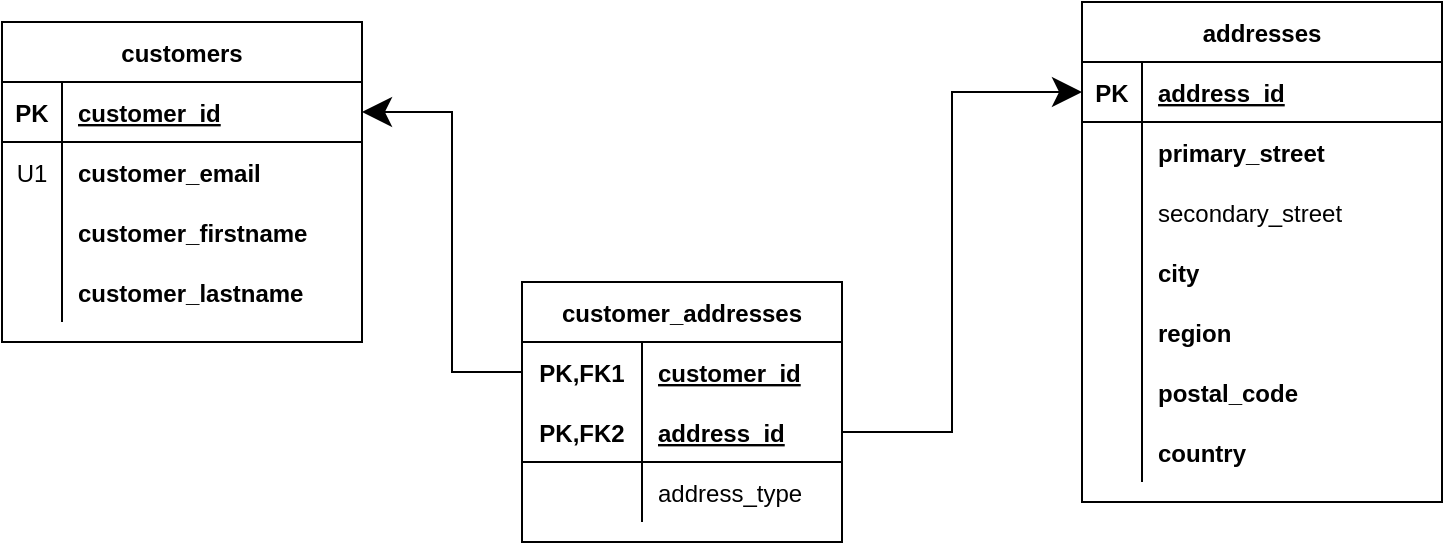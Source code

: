 <mxfile version="13.7.3" type="device" pages="4"><diagram id="KwoqDCGOWeczC91EUXpe" name="Walkthru Step2"><mxGraphModel dx="1422" dy="822" grid="0" gridSize="10" guides="1" tooltips="1" connect="1" arrows="1" fold="1" page="1" pageScale="1" pageWidth="850" pageHeight="1100" math="0" shadow="0"><root><mxCell id="0"/><mxCell id="1" parent="0"/><mxCell id="Gnk9GzmTpvTx-z0G4DVT-79" style="edgeStyle=orthogonalEdgeStyle;rounded=0;orthogonalLoop=1;jettySize=auto;html=1;entryX=0;entryY=0.5;entryDx=0;entryDy=0;startSize=12;endSize=12;" edge="1" parent="1" source="Gnk9GzmTpvTx-z0G4DVT-18" target="Gnk9GzmTpvTx-z0G4DVT-28"><mxGeometry relative="1" as="geometry"/></mxCell><mxCell id="Gnk9GzmTpvTx-z0G4DVT-81" style="edgeStyle=orthogonalEdgeStyle;rounded=0;orthogonalLoop=1;jettySize=auto;html=1;entryX=1;entryY=0.5;entryDx=0;entryDy=0;startSize=12;endSize=12;" edge="1" parent="1" source="Gnk9GzmTpvTx-z0G4DVT-15" target="Gnk9GzmTpvTx-z0G4DVT-2"><mxGeometry relative="1" as="geometry"/></mxCell><mxCell id="Gnk9GzmTpvTx-z0G4DVT-27" value="addresses" style="shape=table;startSize=30;container=1;collapsible=1;childLayout=tableLayout;fixedRows=1;rowLines=0;fontStyle=1;align=center;resizeLast=1;" vertex="1" parent="1"><mxGeometry x="608" y="171" width="180" height="250" as="geometry"/></mxCell><mxCell id="Gnk9GzmTpvTx-z0G4DVT-28" value="" style="shape=partialRectangle;collapsible=0;dropTarget=0;pointerEvents=0;fillColor=none;top=0;left=0;bottom=1;right=0;points=[[0,0.5],[1,0.5]];portConstraint=eastwest;" vertex="1" parent="Gnk9GzmTpvTx-z0G4DVT-27"><mxGeometry y="30" width="180" height="30" as="geometry"/></mxCell><mxCell id="Gnk9GzmTpvTx-z0G4DVT-29" value="PK" style="shape=partialRectangle;connectable=0;fillColor=none;top=0;left=0;bottom=0;right=0;fontStyle=1;overflow=hidden;" vertex="1" parent="Gnk9GzmTpvTx-z0G4DVT-28"><mxGeometry width="30" height="30" as="geometry"/></mxCell><mxCell id="Gnk9GzmTpvTx-z0G4DVT-30" value="address_id" style="shape=partialRectangle;connectable=0;fillColor=none;top=0;left=0;bottom=0;right=0;align=left;spacingLeft=6;fontStyle=5;overflow=hidden;" vertex="1" parent="Gnk9GzmTpvTx-z0G4DVT-28"><mxGeometry x="30" width="150" height="30" as="geometry"/></mxCell><mxCell id="Gnk9GzmTpvTx-z0G4DVT-31" value="" style="shape=partialRectangle;collapsible=0;dropTarget=0;pointerEvents=0;fillColor=none;top=0;left=0;bottom=0;right=0;points=[[0,0.5],[1,0.5]];portConstraint=eastwest;" vertex="1" parent="Gnk9GzmTpvTx-z0G4DVT-27"><mxGeometry y="60" width="180" height="30" as="geometry"/></mxCell><mxCell id="Gnk9GzmTpvTx-z0G4DVT-32" value="" style="shape=partialRectangle;connectable=0;fillColor=none;top=0;left=0;bottom=0;right=0;editable=1;overflow=hidden;" vertex="1" parent="Gnk9GzmTpvTx-z0G4DVT-31"><mxGeometry width="30" height="30" as="geometry"/></mxCell><mxCell id="Gnk9GzmTpvTx-z0G4DVT-33" value="primary_street" style="shape=partialRectangle;connectable=0;fillColor=none;top=0;left=0;bottom=0;right=0;align=left;spacingLeft=6;overflow=hidden;fontStyle=1" vertex="1" parent="Gnk9GzmTpvTx-z0G4DVT-31"><mxGeometry x="30" width="150" height="30" as="geometry"/></mxCell><mxCell id="Gnk9GzmTpvTx-z0G4DVT-34" value="" style="shape=partialRectangle;collapsible=0;dropTarget=0;pointerEvents=0;fillColor=none;top=0;left=0;bottom=0;right=0;points=[[0,0.5],[1,0.5]];portConstraint=eastwest;" vertex="1" parent="Gnk9GzmTpvTx-z0G4DVT-27"><mxGeometry y="90" width="180" height="30" as="geometry"/></mxCell><mxCell id="Gnk9GzmTpvTx-z0G4DVT-35" value="" style="shape=partialRectangle;connectable=0;fillColor=none;top=0;left=0;bottom=0;right=0;editable=1;overflow=hidden;" vertex="1" parent="Gnk9GzmTpvTx-z0G4DVT-34"><mxGeometry width="30" height="30" as="geometry"/></mxCell><mxCell id="Gnk9GzmTpvTx-z0G4DVT-36" value="secondary_street" style="shape=partialRectangle;connectable=0;fillColor=none;top=0;left=0;bottom=0;right=0;align=left;spacingLeft=6;overflow=hidden;" vertex="1" parent="Gnk9GzmTpvTx-z0G4DVT-34"><mxGeometry x="30" width="150" height="30" as="geometry"/></mxCell><mxCell id="Gnk9GzmTpvTx-z0G4DVT-37" value="" style="shape=partialRectangle;collapsible=0;dropTarget=0;pointerEvents=0;fillColor=none;top=0;left=0;bottom=0;right=0;points=[[0,0.5],[1,0.5]];portConstraint=eastwest;" vertex="1" parent="Gnk9GzmTpvTx-z0G4DVT-27"><mxGeometry y="120" width="180" height="30" as="geometry"/></mxCell><mxCell id="Gnk9GzmTpvTx-z0G4DVT-38" value="" style="shape=partialRectangle;connectable=0;fillColor=none;top=0;left=0;bottom=0;right=0;editable=1;overflow=hidden;" vertex="1" parent="Gnk9GzmTpvTx-z0G4DVT-37"><mxGeometry width="30" height="30" as="geometry"/></mxCell><mxCell id="Gnk9GzmTpvTx-z0G4DVT-39" value="city" style="shape=partialRectangle;connectable=0;fillColor=none;top=0;left=0;bottom=0;right=0;align=left;spacingLeft=6;overflow=hidden;fontStyle=1" vertex="1" parent="Gnk9GzmTpvTx-z0G4DVT-37"><mxGeometry x="30" width="150" height="30" as="geometry"/></mxCell><mxCell id="Gnk9GzmTpvTx-z0G4DVT-69" value="" style="shape=partialRectangle;collapsible=0;dropTarget=0;pointerEvents=0;fillColor=none;top=0;left=0;bottom=0;right=0;points=[[0,0.5],[1,0.5]];portConstraint=eastwest;" vertex="1" parent="Gnk9GzmTpvTx-z0G4DVT-27"><mxGeometry y="150" width="180" height="30" as="geometry"/></mxCell><mxCell id="Gnk9GzmTpvTx-z0G4DVT-70" value="" style="shape=partialRectangle;connectable=0;fillColor=none;top=0;left=0;bottom=0;right=0;editable=1;overflow=hidden;" vertex="1" parent="Gnk9GzmTpvTx-z0G4DVT-69"><mxGeometry width="30" height="30" as="geometry"/></mxCell><mxCell id="Gnk9GzmTpvTx-z0G4DVT-71" value="region" style="shape=partialRectangle;connectable=0;fillColor=none;top=0;left=0;bottom=0;right=0;align=left;spacingLeft=6;overflow=hidden;fontStyle=1" vertex="1" parent="Gnk9GzmTpvTx-z0G4DVT-69"><mxGeometry x="30" width="150" height="30" as="geometry"/></mxCell><mxCell id="Gnk9GzmTpvTx-z0G4DVT-72" value="" style="shape=partialRectangle;collapsible=0;dropTarget=0;pointerEvents=0;fillColor=none;top=0;left=0;bottom=0;right=0;points=[[0,0.5],[1,0.5]];portConstraint=eastwest;" vertex="1" parent="Gnk9GzmTpvTx-z0G4DVT-27"><mxGeometry y="180" width="180" height="30" as="geometry"/></mxCell><mxCell id="Gnk9GzmTpvTx-z0G4DVT-73" value="" style="shape=partialRectangle;connectable=0;fillColor=none;top=0;left=0;bottom=0;right=0;editable=1;overflow=hidden;" vertex="1" parent="Gnk9GzmTpvTx-z0G4DVT-72"><mxGeometry width="30" height="30" as="geometry"/></mxCell><mxCell id="Gnk9GzmTpvTx-z0G4DVT-74" value="postal_code" style="shape=partialRectangle;connectable=0;fillColor=none;top=0;left=0;bottom=0;right=0;align=left;spacingLeft=6;overflow=hidden;fontStyle=1" vertex="1" parent="Gnk9GzmTpvTx-z0G4DVT-72"><mxGeometry x="30" width="150" height="30" as="geometry"/></mxCell><mxCell id="Gnk9GzmTpvTx-z0G4DVT-75" value="" style="shape=partialRectangle;collapsible=0;dropTarget=0;pointerEvents=0;fillColor=none;top=0;left=0;bottom=0;right=0;points=[[0,0.5],[1,0.5]];portConstraint=eastwest;" vertex="1" parent="Gnk9GzmTpvTx-z0G4DVT-27"><mxGeometry y="210" width="180" height="30" as="geometry"/></mxCell><mxCell id="Gnk9GzmTpvTx-z0G4DVT-76" value="" style="shape=partialRectangle;connectable=0;fillColor=none;top=0;left=0;bottom=0;right=0;editable=1;overflow=hidden;" vertex="1" parent="Gnk9GzmTpvTx-z0G4DVT-75"><mxGeometry width="30" height="30" as="geometry"/></mxCell><mxCell id="Gnk9GzmTpvTx-z0G4DVT-77" value="country" style="shape=partialRectangle;connectable=0;fillColor=none;top=0;left=0;bottom=0;right=0;align=left;spacingLeft=6;overflow=hidden;fontStyle=1" vertex="1" parent="Gnk9GzmTpvTx-z0G4DVT-75"><mxGeometry x="30" width="150" height="30" as="geometry"/></mxCell><mxCell id="Gnk9GzmTpvTx-z0G4DVT-1" value="customers" style="shape=table;startSize=30;container=1;collapsible=1;childLayout=tableLayout;fixedRows=1;rowLines=0;fontStyle=1;align=center;resizeLast=1;" vertex="1" parent="1"><mxGeometry x="68" y="181" width="180" height="160" as="geometry"/></mxCell><mxCell id="Gnk9GzmTpvTx-z0G4DVT-2" value="" style="shape=partialRectangle;collapsible=0;dropTarget=0;pointerEvents=0;fillColor=none;top=0;left=0;bottom=1;right=0;points=[[0,0.5],[1,0.5]];portConstraint=eastwest;" vertex="1" parent="Gnk9GzmTpvTx-z0G4DVT-1"><mxGeometry y="30" width="180" height="30" as="geometry"/></mxCell><mxCell id="Gnk9GzmTpvTx-z0G4DVT-3" value="PK" style="shape=partialRectangle;connectable=0;fillColor=none;top=0;left=0;bottom=0;right=0;fontStyle=1;overflow=hidden;" vertex="1" parent="Gnk9GzmTpvTx-z0G4DVT-2"><mxGeometry width="30" height="30" as="geometry"/></mxCell><mxCell id="Gnk9GzmTpvTx-z0G4DVT-4" value="customer_id" style="shape=partialRectangle;connectable=0;fillColor=none;top=0;left=0;bottom=0;right=0;align=left;spacingLeft=6;fontStyle=5;overflow=hidden;" vertex="1" parent="Gnk9GzmTpvTx-z0G4DVT-2"><mxGeometry x="30" width="150" height="30" as="geometry"/></mxCell><mxCell id="Gnk9GzmTpvTx-z0G4DVT-5" value="" style="shape=partialRectangle;collapsible=0;dropTarget=0;pointerEvents=0;fillColor=none;top=0;left=0;bottom=0;right=0;points=[[0,0.5],[1,0.5]];portConstraint=eastwest;" vertex="1" parent="Gnk9GzmTpvTx-z0G4DVT-1"><mxGeometry y="60" width="180" height="30" as="geometry"/></mxCell><mxCell id="Gnk9GzmTpvTx-z0G4DVT-6" value="U1" style="shape=partialRectangle;connectable=0;fillColor=none;top=0;left=0;bottom=0;right=0;editable=1;overflow=hidden;" vertex="1" parent="Gnk9GzmTpvTx-z0G4DVT-5"><mxGeometry width="30" height="30" as="geometry"/></mxCell><mxCell id="Gnk9GzmTpvTx-z0G4DVT-7" value="customer_email" style="shape=partialRectangle;connectable=0;fillColor=none;top=0;left=0;bottom=0;right=0;align=left;spacingLeft=6;overflow=hidden;fontStyle=1" vertex="1" parent="Gnk9GzmTpvTx-z0G4DVT-5"><mxGeometry x="30" width="150" height="30" as="geometry"/></mxCell><mxCell id="Gnk9GzmTpvTx-z0G4DVT-8" value="" style="shape=partialRectangle;collapsible=0;dropTarget=0;pointerEvents=0;fillColor=none;top=0;left=0;bottom=0;right=0;points=[[0,0.5],[1,0.5]];portConstraint=eastwest;" vertex="1" parent="Gnk9GzmTpvTx-z0G4DVT-1"><mxGeometry y="90" width="180" height="30" as="geometry"/></mxCell><mxCell id="Gnk9GzmTpvTx-z0G4DVT-9" value="" style="shape=partialRectangle;connectable=0;fillColor=none;top=0;left=0;bottom=0;right=0;editable=1;overflow=hidden;" vertex="1" parent="Gnk9GzmTpvTx-z0G4DVT-8"><mxGeometry width="30" height="30" as="geometry"/></mxCell><mxCell id="Gnk9GzmTpvTx-z0G4DVT-10" value="customer_firstname" style="shape=partialRectangle;connectable=0;fillColor=none;top=0;left=0;bottom=0;right=0;align=left;spacingLeft=6;overflow=hidden;fontStyle=1" vertex="1" parent="Gnk9GzmTpvTx-z0G4DVT-8"><mxGeometry x="30" width="150" height="30" as="geometry"/></mxCell><mxCell id="Gnk9GzmTpvTx-z0G4DVT-11" value="" style="shape=partialRectangle;collapsible=0;dropTarget=0;pointerEvents=0;fillColor=none;top=0;left=0;bottom=0;right=0;points=[[0,0.5],[1,0.5]];portConstraint=eastwest;" vertex="1" parent="Gnk9GzmTpvTx-z0G4DVT-1"><mxGeometry y="120" width="180" height="30" as="geometry"/></mxCell><mxCell id="Gnk9GzmTpvTx-z0G4DVT-12" value="" style="shape=partialRectangle;connectable=0;fillColor=none;top=0;left=0;bottom=0;right=0;editable=1;overflow=hidden;" vertex="1" parent="Gnk9GzmTpvTx-z0G4DVT-11"><mxGeometry width="30" height="30" as="geometry"/></mxCell><mxCell id="Gnk9GzmTpvTx-z0G4DVT-13" value="customer_lastname" style="shape=partialRectangle;connectable=0;fillColor=none;top=0;left=0;bottom=0;right=0;align=left;spacingLeft=6;overflow=hidden;fontStyle=1" vertex="1" parent="Gnk9GzmTpvTx-z0G4DVT-11"><mxGeometry x="30" width="150" height="30" as="geometry"/></mxCell><mxCell id="Gnk9GzmTpvTx-z0G4DVT-14" value="customer_addresses" style="shape=table;startSize=30;container=1;collapsible=1;childLayout=tableLayout;fixedRows=1;rowLines=0;fontStyle=1;align=center;resizeLast=1;" vertex="1" parent="1"><mxGeometry x="328" y="311" width="160" height="130" as="geometry"/></mxCell><mxCell id="Gnk9GzmTpvTx-z0G4DVT-15" value="" style="shape=partialRectangle;collapsible=0;dropTarget=0;pointerEvents=0;fillColor=none;top=0;left=0;bottom=0;right=0;points=[[0,0.5],[1,0.5]];portConstraint=eastwest;" vertex="1" parent="Gnk9GzmTpvTx-z0G4DVT-14"><mxGeometry y="30" width="160" height="30" as="geometry"/></mxCell><mxCell id="Gnk9GzmTpvTx-z0G4DVT-16" value="PK,FK1" style="shape=partialRectangle;connectable=0;fillColor=none;top=0;left=0;bottom=0;right=0;fontStyle=1;overflow=hidden;" vertex="1" parent="Gnk9GzmTpvTx-z0G4DVT-15"><mxGeometry width="60" height="30" as="geometry"/></mxCell><mxCell id="Gnk9GzmTpvTx-z0G4DVT-17" value="customer_id" style="shape=partialRectangle;connectable=0;fillColor=none;top=0;left=0;bottom=0;right=0;align=left;spacingLeft=6;fontStyle=5;overflow=hidden;" vertex="1" parent="Gnk9GzmTpvTx-z0G4DVT-15"><mxGeometry x="60" width="100" height="30" as="geometry"/></mxCell><mxCell id="Gnk9GzmTpvTx-z0G4DVT-18" value="" style="shape=partialRectangle;collapsible=0;dropTarget=0;pointerEvents=0;fillColor=none;top=0;left=0;bottom=1;right=0;points=[[0,0.5],[1,0.5]];portConstraint=eastwest;" vertex="1" parent="Gnk9GzmTpvTx-z0G4DVT-14"><mxGeometry y="60" width="160" height="30" as="geometry"/></mxCell><mxCell id="Gnk9GzmTpvTx-z0G4DVT-19" value="PK,FK2" style="shape=partialRectangle;connectable=0;fillColor=none;top=0;left=0;bottom=0;right=0;fontStyle=1;overflow=hidden;" vertex="1" parent="Gnk9GzmTpvTx-z0G4DVT-18"><mxGeometry width="60" height="30" as="geometry"/></mxCell><mxCell id="Gnk9GzmTpvTx-z0G4DVT-20" value="address_id" style="shape=partialRectangle;connectable=0;fillColor=none;top=0;left=0;bottom=0;right=0;align=left;spacingLeft=6;fontStyle=5;overflow=hidden;" vertex="1" parent="Gnk9GzmTpvTx-z0G4DVT-18"><mxGeometry x="60" width="100" height="30" as="geometry"/></mxCell><mxCell id="Gnk9GzmTpvTx-z0G4DVT-21" value="" style="shape=partialRectangle;collapsible=0;dropTarget=0;pointerEvents=0;fillColor=none;top=0;left=0;bottom=0;right=0;points=[[0,0.5],[1,0.5]];portConstraint=eastwest;" vertex="1" parent="Gnk9GzmTpvTx-z0G4DVT-14"><mxGeometry y="90" width="160" height="30" as="geometry"/></mxCell><mxCell id="Gnk9GzmTpvTx-z0G4DVT-22" value="" style="shape=partialRectangle;connectable=0;fillColor=none;top=0;left=0;bottom=0;right=0;editable=1;overflow=hidden;" vertex="1" parent="Gnk9GzmTpvTx-z0G4DVT-21"><mxGeometry width="60" height="30" as="geometry"/></mxCell><mxCell id="Gnk9GzmTpvTx-z0G4DVT-23" value="address_type" style="shape=partialRectangle;connectable=0;fillColor=none;top=0;left=0;bottom=0;right=0;align=left;spacingLeft=6;overflow=hidden;" vertex="1" parent="Gnk9GzmTpvTx-z0G4DVT-21"><mxGeometry x="60" width="100" height="30" as="geometry"/></mxCell></root></mxGraphModel></diagram><diagram id="bujZEHdvtU-7WTv4cDrD" name="Walkthru Step 3"><mxGraphModel dx="1422" dy="822" grid="0" gridSize="10" guides="1" tooltips="1" connect="1" arrows="1" fold="1" page="1" pageScale="1" pageWidth="850" pageHeight="1100" math="0" shadow="0"><root><mxCell id="tPw-hAo4zkcUXcgUR7SE-0"/><mxCell id="tPw-hAo4zkcUXcgUR7SE-1" parent="tPw-hAo4zkcUXcgUR7SE-0"/><mxCell id="tPw-hAo4zkcUXcgUR7SE-16" style="edgeStyle=orthogonalEdgeStyle;rounded=0;orthogonalLoop=1;jettySize=auto;html=1;entryX=0;entryY=0.5;entryDx=0;entryDy=0;startArrow=ERmandOne;startFill=0;startSize=12;endArrow=ERzeroToMany;endFill=1;endSize=12;" edge="1" parent="tPw-hAo4zkcUXcgUR7SE-1" source="tPw-hAo4zkcUXcgUR7SE-6" target="tPw-hAo4zkcUXcgUR7SE-12"><mxGeometry relative="1" as="geometry"/></mxCell><mxCell id="tPw-hAo4zkcUXcgUR7SE-24" value="&lt;font style=&quot;font-size: 16px&quot;&gt;Requests&lt;/font&gt;" style="edgeLabel;html=1;align=center;verticalAlign=middle;resizable=0;points=[];" vertex="1" connectable="0" parent="tPw-hAo4zkcUXcgUR7SE-16"><mxGeometry x="-0.143" y="-1" relative="1" as="geometry"><mxPoint as="offset"/></mxGeometry></mxCell><mxCell id="tPw-hAo4zkcUXcgUR7SE-18" style="edgeStyle=orthogonalEdgeStyle;rounded=0;orthogonalLoop=1;jettySize=auto;html=1;entryX=0.5;entryY=1;entryDx=0;entryDy=0;startArrow=ERmandOne;startFill=0;startSize=12;endArrow=ERzeroToMany;endFill=1;endSize=12;" edge="1" parent="tPw-hAo4zkcUXcgUR7SE-1" source="tPw-hAo4zkcUXcgUR7SE-13" target="tPw-hAo4zkcUXcgUR7SE-12"><mxGeometry relative="1" as="geometry"/></mxCell><mxCell id="tPw-hAo4zkcUXcgUR7SE-20" value="&lt;font style=&quot;font-size: 16px&quot;&gt;Pickup Point&lt;/font&gt;" style="edgeLabel;html=1;align=center;verticalAlign=middle;resizable=0;points=[];" vertex="1" connectable="0" parent="tPw-hAo4zkcUXcgUR7SE-18"><mxGeometry x="-0.23" relative="1" as="geometry"><mxPoint as="offset"/></mxGeometry></mxCell><mxCell id="tPw-hAo4zkcUXcgUR7SE-19" style="edgeStyle=orthogonalEdgeStyle;rounded=0;orthogonalLoop=1;jettySize=auto;html=1;entryX=1;entryY=0.5;entryDx=0;entryDy=0;startArrow=ERmandOne;startFill=0;startSize=12;endArrow=ERzeroToMany;endFill=1;endSize=12;" edge="1" parent="tPw-hAo4zkcUXcgUR7SE-1" source="tPw-hAo4zkcUXcgUR7SE-13" target="tPw-hAo4zkcUXcgUR7SE-12"><mxGeometry relative="1" as="geometry"><Array as="points"><mxPoint x="589" y="246"/></Array></mxGeometry></mxCell><mxCell id="tPw-hAo4zkcUXcgUR7SE-21" value="&lt;font style=&quot;font-size: 16px&quot;&gt;Drop off Point&lt;/font&gt;" style="edgeLabel;html=1;align=center;verticalAlign=middle;resizable=0;points=[];" vertex="1" connectable="0" parent="tPw-hAo4zkcUXcgUR7SE-19"><mxGeometry x="-0.178" y="47" relative="1" as="geometry"><mxPoint x="-46" y="-47" as="offset"/></mxGeometry></mxCell><mxCell id="tPw-hAo4zkcUXcgUR7SE-13" value="Locaction" style="swimlane;childLayout=stackLayout;horizontal=1;startSize=30;horizontalStack=0;rounded=1;fontSize=14;fontStyle=0;strokeWidth=2;resizeParent=0;resizeLast=1;shadow=0;dashed=0;align=center;" vertex="1" parent="tPw-hAo4zkcUXcgUR7SE-1"><mxGeometry x="534" y="362" width="110" height="78" as="geometry"/></mxCell><mxCell id="tPw-hAo4zkcUXcgUR7SE-14" value="+ name&#10;+ address [RC]" style="align=left;strokeColor=none;fillColor=none;spacingLeft=4;fontSize=12;verticalAlign=top;resizable=0;rotatable=0;part=1;" vertex="1" parent="tPw-hAo4zkcUXcgUR7SE-13"><mxGeometry y="30" width="110" height="48" as="geometry"/></mxCell><mxCell id="tPw-hAo4zkcUXcgUR7SE-15" style="edgeStyle=orthogonalEdgeStyle;rounded=0;orthogonalLoop=1;jettySize=auto;html=1;startSize=12;endSize=12;endArrow=ERzeroToMany;endFill=1;startArrow=ERmandOne;startFill=0;entryX=0;entryY=0.079;entryDx=0;entryDy=0;entryPerimeter=0;" edge="1" parent="tPw-hAo4zkcUXcgUR7SE-1" source="tPw-hAo4zkcUXcgUR7SE-3" target="tPw-hAo4zkcUXcgUR7SE-12"><mxGeometry relative="1" as="geometry"/></mxCell><mxCell id="tPw-hAo4zkcUXcgUR7SE-25" value="&lt;font style=&quot;font-size: 16px&quot;&gt;Picks Up&lt;/font&gt;" style="edgeLabel;html=1;align=center;verticalAlign=middle;resizable=0;points=[];" vertex="1" connectable="0" parent="tPw-hAo4zkcUXcgUR7SE-15"><mxGeometry x="-0.271" y="-17" relative="1" as="geometry"><mxPoint x="18" y="17" as="offset"/></mxGeometry></mxCell><mxCell id="tPw-hAo4zkcUXcgUR7SE-11" value="RideShare" style="swimlane;childLayout=stackLayout;horizontal=1;startSize=30;horizontalStack=0;rounded=1;fontSize=14;fontStyle=0;strokeWidth=2;resizeParent=0;resizeLast=1;shadow=0;dashed=0;align=center;" vertex="1" parent="tPw-hAo4zkcUXcgUR7SE-1"><mxGeometry x="312" y="171" width="110" height="119" as="geometry"/></mxCell><mxCell id="tPw-hAo4zkcUXcgUR7SE-12" value="+ ride date [R]&#10;+ ride fee [R]&#10;" style="align=left;strokeColor=none;fillColor=none;spacingLeft=4;fontSize=12;verticalAlign=top;resizable=0;rotatable=0;part=1;" vertex="1" parent="tPw-hAo4zkcUXcgUR7SE-11"><mxGeometry y="30" width="110" height="89" as="geometry"/></mxCell><mxCell id="tPw-hAo4zkcUXcgUR7SE-17" style="edgeStyle=orthogonalEdgeStyle;rounded=0;orthogonalLoop=1;jettySize=auto;html=1;entryX=0.445;entryY=0.008;entryDx=0;entryDy=0;entryPerimeter=0;startArrow=ERmandOne;startFill=0;startSize=12;endArrow=ERzeroToMany;endFill=1;endSize=12;" edge="1" parent="tPw-hAo4zkcUXcgUR7SE-1" source="tPw-hAo4zkcUXcgUR7SE-5" target="tPw-hAo4zkcUXcgUR7SE-11"><mxGeometry relative="1" as="geometry"/></mxCell><mxCell id="tPw-hAo4zkcUXcgUR7SE-26" value="&lt;span style=&quot;font-size: 16px&quot;&gt;Operates&lt;/span&gt;" style="edgeLabel;html=1;align=center;verticalAlign=middle;resizable=0;points=[];" vertex="1" connectable="0" parent="tPw-hAo4zkcUXcgUR7SE-17"><mxGeometry x="-0.111" y="1" relative="1" as="geometry"><mxPoint as="offset"/></mxGeometry></mxCell><mxCell id="tPw-hAo4zkcUXcgUR7SE-2" value="Vehicle" style="swimlane;childLayout=stackLayout;horizontal=1;startSize=30;horizontalStack=0;rounded=1;fontSize=14;fontStyle=0;strokeWidth=2;resizeParent=0;resizeLast=1;shadow=0;dashed=0;align=center;" vertex="1" parent="tPw-hAo4zkcUXcgUR7SE-1"><mxGeometry x="48" y="92" width="112" height="89" as="geometry"/></mxCell><mxCell id="tPw-hAo4zkcUXcgUR7SE-3" value="+ VIN [RU]&#10;+ Make&#10;+ Model" style="align=left;strokeColor=none;fillColor=none;spacingLeft=4;fontSize=12;verticalAlign=top;resizable=0;rotatable=0;part=1;" vertex="1" parent="tPw-hAo4zkcUXcgUR7SE-2"><mxGeometry y="30" width="112" height="59" as="geometry"/></mxCell><mxCell id="tPw-hAo4zkcUXcgUR7SE-6" value="Passenger" style="swimlane;childLayout=stackLayout;horizontal=1;startSize=30;horizontalStack=0;rounded=1;fontSize=14;fontStyle=0;strokeWidth=2;resizeParent=0;resizeLast=1;shadow=0;dashed=0;align=center;" vertex="1" parent="tPw-hAo4zkcUXcgUR7SE-1"><mxGeometry x="58" y="343" width="116" height="80" as="geometry"/></mxCell><mxCell id="tPw-hAo4zkcUXcgUR7SE-7" value="+ email [RU]&#10;+ name [RC]" style="align=left;strokeColor=none;fillColor=none;spacingLeft=4;fontSize=12;verticalAlign=top;resizable=0;rotatable=0;part=1;" vertex="1" parent="tPw-hAo4zkcUXcgUR7SE-6"><mxGeometry y="30" width="116" height="50" as="geometry"/></mxCell><mxCell id="tPw-hAo4zkcUXcgUR7SE-4" value="Driver" style="swimlane;childLayout=stackLayout;horizontal=1;startSize=30;horizontalStack=0;rounded=1;fontSize=14;fontStyle=0;strokeWidth=2;resizeParent=0;resizeLast=1;shadow=0;dashed=0;align=center;" vertex="1" parent="tPw-hAo4zkcUXcgUR7SE-1"><mxGeometry x="522" y="84" width="110" height="78" as="geometry"/></mxCell><mxCell id="tPw-hAo4zkcUXcgUR7SE-5" value="+ email [RU]&#10;+ name [RC]" style="align=left;strokeColor=none;fillColor=none;spacingLeft=4;fontSize=12;verticalAlign=top;resizable=0;rotatable=0;part=1;" vertex="1" parent="tPw-hAo4zkcUXcgUR7SE-4"><mxGeometry y="30" width="110" height="48" as="geometry"/></mxCell></root></mxGraphModel></diagram><diagram id="omNzsBzMs-tvcqpVNpRU" name="Question 4"><mxGraphModel dx="1422" dy="822" grid="0" gridSize="10" guides="1" tooltips="1" connect="1" arrows="1" fold="1" page="1" pageScale="1" pageWidth="850" pageHeight="1100" math="0" shadow="0"><root><mxCell id="dXbcGUozheGtvSk5N1wI-0"/><mxCell id="dXbcGUozheGtvSk5N1wI-1" parent="dXbcGUozheGtvSk5N1wI-0"/><mxCell id="z-cWFopYA2u744ay599d-0" value="Person" style="swimlane;childLayout=stackLayout;horizontal=1;startSize=30;horizontalStack=0;rounded=1;fontSize=14;fontStyle=0;strokeWidth=2;resizeParent=0;resizeLast=1;shadow=0;dashed=0;align=center;" vertex="1" parent="dXbcGUozheGtvSk5N1wI-1"><mxGeometry x="111" y="146" width="108" height="120" as="geometry"/></mxCell><mxCell id="z-cWFopYA2u744ay599d-1" value="+ name [RC]" style="align=left;strokeColor=none;fillColor=none;spacingLeft=4;fontSize=12;verticalAlign=top;resizable=0;rotatable=0;part=1;" vertex="1" parent="z-cWFopYA2u744ay599d-0"><mxGeometry y="30" width="108" height="90" as="geometry"/></mxCell><mxCell id="z-cWFopYA2u744ay599d-2" value="Movie" style="swimlane;childLayout=stackLayout;horizontal=1;startSize=30;horizontalStack=0;rounded=1;fontSize=14;fontStyle=0;strokeWidth=2;resizeParent=0;resizeLast=1;shadow=0;dashed=0;align=center;" vertex="1" parent="dXbcGUozheGtvSk5N1wI-1"><mxGeometry x="397" y="155" width="160" height="120" as="geometry"/></mxCell><mxCell id="z-cWFopYA2u744ay599d-3" value="+ name [R]&#10;+ MPAA Rating [R]&#10;+ length in minutes [R]&#10;+ Release Year [R]&#10;+ Genres [RM]" style="align=left;strokeColor=none;fillColor=none;spacingLeft=4;fontSize=12;verticalAlign=top;resizable=0;rotatable=0;part=1;" vertex="1" parent="z-cWFopYA2u744ay599d-2"><mxGeometry y="30" width="160" height="90" as="geometry"/></mxCell><mxCell id="z-cWFopYA2u744ay599d-4" value="Viewing" style="swimlane;childLayout=stackLayout;horizontal=1;startSize=30;horizontalStack=0;rounded=1;fontSize=14;fontStyle=0;strokeWidth=2;resizeParent=0;resizeLast=1;shadow=0;dashed=0;align=center;" vertex="1" parent="dXbcGUozheGtvSk5N1wI-1"><mxGeometry x="596" y="318" width="186" height="97" as="geometry"/></mxCell><mxCell id="z-cWFopYA2u744ay599d-5" value="+ date / time viewed [R]&#10;+ minutes watched [R]&#10;+ watched to completion [RD]" style="align=left;strokeColor=none;fillColor=none;spacingLeft=4;fontSize=12;verticalAlign=top;resizable=0;rotatable=0;part=1;" vertex="1" parent="z-cWFopYA2u744ay599d-4"><mxGeometry y="30" width="186" height="67" as="geometry"/></mxCell><mxCell id="z-cWFopYA2u744ay599d-12" style="edgeStyle=orthogonalEdgeStyle;rounded=0;orthogonalLoop=1;jettySize=auto;html=1;entryX=0.5;entryY=1;entryDx=0;entryDy=0;startArrow=ERmandOne;startFill=0;startSize=12;endArrow=ERzeroToMany;endFill=1;endSize=12;" edge="1" parent="dXbcGUozheGtvSk5N1wI-1" source="z-cWFopYA2u744ay599d-6" target="z-cWFopYA2u744ay599d-5"><mxGeometry relative="1" as="geometry"/></mxCell><mxCell id="z-cWFopYA2u744ay599d-6" value="Customer" style="swimlane;childLayout=stackLayout;horizontal=1;startSize=30;horizontalStack=0;rounded=1;fontSize=14;fontStyle=0;strokeWidth=2;resizeParent=0;resizeLast=1;shadow=0;dashed=0;align=center;" vertex="1" parent="dXbcGUozheGtvSk5N1wI-1"><mxGeometry x="604" y="579" width="160" height="120" as="geometry"/></mxCell><mxCell id="z-cWFopYA2u744ay599d-7" value="+ email [RU]&#10;+ name [R]&#10;+ address [R]&#10;" style="align=left;strokeColor=none;fillColor=none;spacingLeft=4;fontSize=12;verticalAlign=top;resizable=0;rotatable=0;part=1;" vertex="1" parent="z-cWFopYA2u744ay599d-6"><mxGeometry y="30" width="160" height="90" as="geometry"/></mxCell><mxCell id="z-cWFopYA2u744ay599d-10" style="edgeStyle=orthogonalEdgeStyle;rounded=0;orthogonalLoop=1;jettySize=auto;html=1;entryX=0.5;entryY=0;entryDx=0;entryDy=0;startArrow=ERmandOne;startFill=0;startSize=12;endArrow=ERzeroToMany;endFill=1;endSize=12;" edge="1" parent="dXbcGUozheGtvSk5N1wI-1" source="z-cWFopYA2u744ay599d-3" target="z-cWFopYA2u744ay599d-4"><mxGeometry relative="1" as="geometry"/></mxCell><mxCell id="z-cWFopYA2u744ay599d-13" style="edgeStyle=orthogonalEdgeStyle;rounded=0;orthogonalLoop=1;jettySize=auto;html=1;entryX=1;entryY=0.75;entryDx=0;entryDy=0;startArrow=ERoneToMany;startFill=0;startSize=12;endArrow=ERzeroToMany;endFill=1;endSize=12;" edge="1" parent="dXbcGUozheGtvSk5N1wI-1" source="z-cWFopYA2u744ay599d-3" target="z-cWFopYA2u744ay599d-1"><mxGeometry relative="1" as="geometry"/></mxCell><mxCell id="z-cWFopYA2u744ay599d-16" value="&lt;font style=&quot;font-size: 16px&quot;&gt;Directs&lt;/font&gt;" style="edgeLabel;html=1;align=center;verticalAlign=middle;resizable=0;points=[];" vertex="1" connectable="0" parent="z-cWFopYA2u744ay599d-13"><mxGeometry x="0.185" y="-1" relative="1" as="geometry"><mxPoint x="1" as="offset"/></mxGeometry></mxCell><mxCell id="z-cWFopYA2u744ay599d-14" style="edgeStyle=orthogonalEdgeStyle;rounded=0;orthogonalLoop=1;jettySize=auto;html=1;entryX=-0.012;entryY=0.122;entryDx=0;entryDy=0;entryPerimeter=0;startArrow=ERoneToMany;startFill=0;startSize=12;endArrow=ERoneToMany;endFill=0;endSize=12;" edge="1" parent="dXbcGUozheGtvSk5N1wI-1" source="z-cWFopYA2u744ay599d-1" target="z-cWFopYA2u744ay599d-3"><mxGeometry relative="1" as="geometry"><Array as="points"><mxPoint x="308" y="186"/><mxPoint x="308" y="196"/></Array></mxGeometry></mxCell><mxCell id="z-cWFopYA2u744ay599d-15" value="&lt;font style=&quot;font-size: 16px&quot;&gt;Acts&amp;nbsp;&lt;/font&gt;" style="edgeLabel;html=1;align=center;verticalAlign=middle;resizable=0;points=[];" vertex="1" connectable="0" parent="z-cWFopYA2u744ay599d-14"><mxGeometry x="-0.387" y="2" relative="1" as="geometry"><mxPoint as="offset"/></mxGeometry></mxCell><mxCell id="z-cWFopYA2u744ay599d-17" style="edgeStyle=orthogonalEdgeStyle;rounded=0;orthogonalLoop=1;jettySize=auto;html=1;startArrow=ERmandOne;startFill=0;startSize=12;endArrow=ERzeroToMany;endFill=1;endSize=12;" edge="1" parent="dXbcGUozheGtvSk5N1wI-1" source="z-cWFopYA2u744ay599d-7" target="z-cWFopYA2u744ay599d-9"><mxGeometry relative="1" as="geometry"/></mxCell><mxCell id="z-cWFopYA2u744ay599d-18" style="edgeStyle=orthogonalEdgeStyle;rounded=0;orthogonalLoop=1;jettySize=auto;html=1;startArrow=ERmandOne;startFill=0;startSize=12;endArrow=ERzeroToMany;endFill=1;endSize=12;" edge="1" parent="dXbcGUozheGtvSk5N1wI-1" source="z-cWFopYA2u744ay599d-3" target="z-cWFopYA2u744ay599d-8"><mxGeometry relative="1" as="geometry"/></mxCell><mxCell id="z-cWFopYA2u744ay599d-8" value="Review" style="swimlane;childLayout=stackLayout;horizontal=1;startSize=30;horizontalStack=0;rounded=1;fontSize=14;fontStyle=0;strokeWidth=2;resizeParent=0;resizeLast=1;shadow=0;dashed=0;align=center;" vertex="1" parent="dXbcGUozheGtvSk5N1wI-1"><mxGeometry x="345" y="398" width="160" height="120" as="geometry"/></mxCell><mxCell id="z-cWFopYA2u744ay599d-9" value="+ review date / time [R]&#10;+ star rating [R]&#10;+ comments" style="align=left;strokeColor=none;fillColor=none;spacingLeft=4;fontSize=12;verticalAlign=top;resizable=0;rotatable=0;part=1;" vertex="1" parent="z-cWFopYA2u744ay599d-8"><mxGeometry y="30" width="160" height="90" as="geometry"/></mxCell></root></mxGraphModel></diagram><diagram id="HsI3Z5JZ-uHksUbqPM4l" name="Question 5"><mxGraphModel dx="1422" dy="822" grid="0" gridSize="10" guides="1" tooltips="1" connect="1" arrows="1" fold="1" page="1" pageScale="1" pageWidth="850" pageHeight="1100" math="0" shadow="0"><root><mxCell id="mugsDfyo3QWqc8KgbkEM-0"/><mxCell id="mugsDfyo3QWqc8KgbkEM-1" parent="mugsDfyo3QWqc8KgbkEM-0"/><mxCell id="TC4TwNCYjOUreLUa1Vw8-0" value="foo" style="swimlane;childLayout=stackLayout;horizontal=1;startSize=30;horizontalStack=0;rounded=1;fontSize=14;fontStyle=0;strokeWidth=2;resizeParent=0;resizeLast=1;shadow=0;dashed=0;align=center;" vertex="1" parent="mugsDfyo3QWqc8KgbkEM-1"><mxGeometry x="80" y="170" width="160" height="120" as="geometry"/></mxCell><mxCell id="TC4TwNCYjOUreLUa1Vw8-1" value="+foo chee [R]&#10;+ foo cho [RU]" style="align=left;strokeColor=none;fillColor=none;spacingLeft=4;fontSize=12;verticalAlign=top;resizable=0;rotatable=0;part=1;" vertex="1" parent="TC4TwNCYjOUreLUa1Vw8-0"><mxGeometry y="30" width="160" height="90" as="geometry"/></mxCell><mxCell id="TC4TwNCYjOUreLUa1Vw8-4" value="bar" style="swimlane;childLayout=stackLayout;horizontal=1;startSize=30;horizontalStack=0;rounded=1;fontSize=14;fontStyle=0;strokeWidth=2;resizeParent=0;resizeLast=1;shadow=0;dashed=0;align=center;" vertex="1" parent="mugsDfyo3QWqc8KgbkEM-1"><mxGeometry x="470" y="180" width="160" height="120" as="geometry"/></mxCell><mxCell id="TC4TwNCYjOUreLUa1Vw8-5" value="+ dop [RM]&#10;+ bar beep&#10;" style="align=left;strokeColor=none;fillColor=none;spacingLeft=4;fontSize=12;verticalAlign=top;resizable=0;rotatable=0;part=1;" vertex="1" parent="TC4TwNCYjOUreLUa1Vw8-4"><mxGeometry y="30" width="160" height="90" as="geometry"/></mxCell><mxCell id="TC4TwNCYjOUreLUa1Vw8-2" value="gee" style="swimlane;childLayout=stackLayout;horizontal=1;startSize=30;horizontalStack=0;rounded=1;fontSize=14;fontStyle=0;strokeWidth=2;resizeParent=0;resizeLast=1;shadow=0;dashed=0;align=center;" vertex="1" parent="mugsDfyo3QWqc8KgbkEM-1"><mxGeometry x="90" y="440" width="160" height="120" as="geometry"/></mxCell><mxCell id="TC4TwNCYjOUreLUa1Vw8-3" value="+ gee hop&#10;+ gee stop [R]" style="align=left;strokeColor=none;fillColor=none;spacingLeft=4;fontSize=12;verticalAlign=top;resizable=0;rotatable=0;part=1;" vertex="1" parent="TC4TwNCYjOUreLUa1Vw8-2"><mxGeometry y="30" width="160" height="90" as="geometry"/></mxCell><mxCell id="TC4TwNCYjOUreLUa1Vw8-6" value="baz" style="swimlane;childLayout=stackLayout;horizontal=1;startSize=30;horizontalStack=0;rounded=1;fontSize=14;fontStyle=0;strokeWidth=2;resizeParent=0;resizeLast=1;shadow=0;dashed=0;align=center;" vertex="1" parent="mugsDfyo3QWqc8KgbkEM-1"><mxGeometry x="480" y="430" width="160" height="120" as="geometry"/></mxCell><mxCell id="TC4TwNCYjOUreLUa1Vw8-7" value="+ baz toe [R]" style="align=left;strokeColor=none;fillColor=none;spacingLeft=4;fontSize=12;verticalAlign=top;resizable=0;rotatable=0;part=1;" vertex="1" parent="TC4TwNCYjOUreLUa1Vw8-6"><mxGeometry y="30" width="160" height="90" as="geometry"/></mxCell><mxCell id="TC4TwNCYjOUreLUa1Vw8-8" style="edgeStyle=orthogonalEdgeStyle;rounded=0;orthogonalLoop=1;jettySize=auto;html=1;startArrow=ERmandOne;startFill=0;startSize=12;endArrow=ERzeroToOne;endFill=1;endSize=12;" edge="1" parent="mugsDfyo3QWqc8KgbkEM-1" source="TC4TwNCYjOUreLUa1Vw8-1" target="TC4TwNCYjOUreLUa1Vw8-5"><mxGeometry relative="1" as="geometry"/></mxCell><mxCell id="TC4TwNCYjOUreLUa1Vw8-9" style="edgeStyle=orthogonalEdgeStyle;rounded=0;orthogonalLoop=1;jettySize=auto;html=1;exitX=0.5;exitY=1;exitDx=0;exitDy=0;startArrow=ERoneToMany;startFill=0;startSize=12;endArrow=ERzeroToMany;endFill=1;endSize=12;" edge="1" parent="mugsDfyo3QWqc8KgbkEM-1" source="TC4TwNCYjOUreLUa1Vw8-5" target="TC4TwNCYjOUreLUa1Vw8-6"><mxGeometry relative="1" as="geometry"/></mxCell><mxCell id="TC4TwNCYjOUreLUa1Vw8-10" style="edgeStyle=orthogonalEdgeStyle;rounded=0;orthogonalLoop=1;jettySize=auto;html=1;startArrow=ERoneToMany;startFill=0;startSize=12;endArrow=ERzeroToOne;endFill=1;endSize=12;" edge="1" parent="mugsDfyo3QWqc8KgbkEM-1" source="TC4TwNCYjOUreLUa1Vw8-7" target="TC4TwNCYjOUreLUa1Vw8-3"><mxGeometry relative="1" as="geometry"/></mxCell><mxCell id="TC4TwNCYjOUreLUa1Vw8-11" style="edgeStyle=orthogonalEdgeStyle;rounded=0;orthogonalLoop=1;jettySize=auto;html=1;entryX=0.506;entryY=-0.05;entryDx=0;entryDy=0;entryPerimeter=0;startArrow=ERoneToMany;startFill=0;startSize=12;endArrow=ERzeroToOne;endFill=1;endSize=12;" edge="1" parent="mugsDfyo3QWqc8KgbkEM-1" source="TC4TwNCYjOUreLUa1Vw8-1" target="TC4TwNCYjOUreLUa1Vw8-2"><mxGeometry relative="1" as="geometry"/></mxCell></root></mxGraphModel></diagram></mxfile>